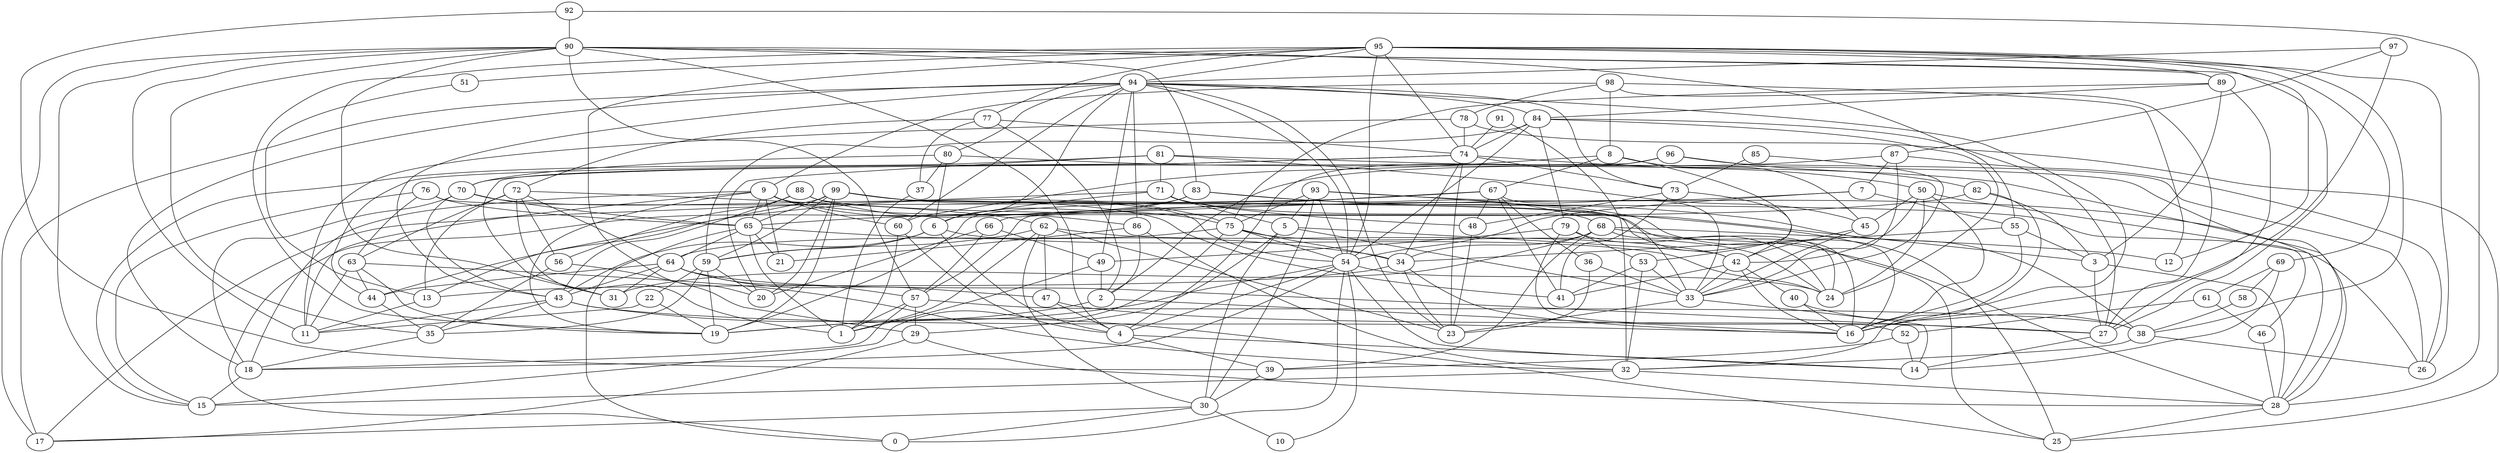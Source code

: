 digraph GG_graph {

subgraph G_graph {
edge [color = black]
"91" -> "74" [dir = none]
"80" -> "28" [dir = none]
"48" -> "23" [dir = none]
"97" -> "87" [dir = none]
"85" -> "33" [dir = none]
"22" -> "11" [dir = none]
"34" -> "16" [dir = none]
"52" -> "14" [dir = none]
"88" -> "56" [dir = none]
"83" -> "0" [dir = none]
"92" -> "28" [dir = none]
"32" -> "28" [dir = none]
"56" -> "29" [dir = none]
"79" -> "24" [dir = none]
"76" -> "63" [dir = none]
"4" -> "39" [dir = none]
"74" -> "34" [dir = none]
"74" -> "44" [dir = none]
"74" -> "50" [dir = none]
"74" -> "70" [dir = none]
"65" -> "21" [dir = none]
"7" -> "54" [dir = none]
"2" -> "19" [dir = none]
"9" -> "60" [dir = none]
"9" -> "25" [dir = none]
"93" -> "5" [dir = none]
"93" -> "26" [dir = none]
"93" -> "33" [dir = none]
"93" -> "54" [dir = none]
"54" -> "4" [dir = none]
"54" -> "10" [dir = none]
"54" -> "0" [dir = none]
"87" -> "33" [dir = none]
"94" -> "73" [dir = none]
"94" -> "86" [dir = none]
"94" -> "43" [dir = none]
"94" -> "54" [dir = none]
"57" -> "18" [dir = none]
"45" -> "42" [dir = none]
"45" -> "33" [dir = none]
"62" -> "23" [dir = none]
"75" -> "15" [dir = none]
"75" -> "24" [dir = none]
"75" -> "54" [dir = none]
"6" -> "4" [dir = none]
"33" -> "23" [dir = none]
"33" -> "14" [dir = none]
"36" -> "23" [dir = none]
"78" -> "11" [dir = none]
"63" -> "11" [dir = none]
"71" -> "17" [dir = none]
"71" -> "5" [dir = none]
"89" -> "3" [dir = none]
"89" -> "27" [dir = none]
"98" -> "8" [dir = none]
"98" -> "12" [dir = none]
"53" -> "41" [dir = none]
"53" -> "33" [dir = none]
"69" -> "61" [dir = none]
"69" -> "58" [dir = none]
"95" -> "51" [dir = none]
"95" -> "77" [dir = none]
"95" -> "12" [dir = none]
"95" -> "89" [dir = none]
"95" -> "69" [dir = none]
"95" -> "19" [dir = none]
"95" -> "74" [dir = none]
"95" -> "38" [dir = none]
"95" -> "54" [dir = none]
"81" -> "15" [dir = none]
"66" -> "49" [dir = none]
"70" -> "65" [dir = none]
"77" -> "37" [dir = none]
"59" -> "35" [dir = none]
"67" -> "33" [dir = none]
"29" -> "17" [dir = none]
"99" -> "20" [dir = none]
"99" -> "46" [dir = none]
"99" -> "54" [dir = none]
"68" -> "12" [dir = none]
"49" -> "2" [dir = none]
"42" -> "40" [dir = none]
"64" -> "31" [dir = none]
"64" -> "43" [dir = none]
"28" -> "25" [dir = none]
"72" -> "63" [dir = none]
"30" -> "0" [dir = none]
"84" -> "27" [dir = none]
"35" -> "18" [dir = none]
"90" -> "55" [dir = none]
"90" -> "11" [dir = none]
"51" -> "13" [dir = none]
"96" -> "82" [dir = none]
"96" -> "31" [dir = none]
"43" -> "35" [dir = none]
"43" -> "11" [dir = none]
"43" -> "25" [dir = none]
"47" -> "27" [dir = none]
"60" -> "1" [dir = none]
"9" -> "65" [dir = none]
"84" -> "74" [dir = none]
"93" -> "30" [dir = none]
"86" -> "2" [dir = none]
"2" -> "16" [dir = none]
"64" -> "57" [dir = none]
"89" -> "75" [dir = none]
"40" -> "16" [dir = none]
"72" -> "62" [dir = none]
"86" -> "21" [dir = none]
"34" -> "13" [dir = none]
"40" -> "38" [dir = none]
"85" -> "73" [dir = none]
"49" -> "1" [dir = none]
"62" -> "47" [dir = none]
"59" -> "22" [dir = none]
"94" -> "23" [dir = none]
"54" -> "18" [dir = none]
"50" -> "42" [dir = none]
"83" -> "38" [dir = none]
"5" -> "33" [dir = none]
"76" -> "65" [dir = none]
"78" -> "25" [dir = none]
"98" -> "78" [dir = none]
"32" -> "15" [dir = none]
"38" -> "26" [dir = none]
"94" -> "84" [dir = none]
"62" -> "42" [dir = none]
"63" -> "19" [dir = none]
"81" -> "20" [dir = none]
"54" -> "24" [dir = none]
"90" -> "27" [dir = none]
"87" -> "7" [dir = none]
"84" -> "59" [dir = none]
"36" -> "33" [dir = none]
"74" -> "23" [dir = none]
"79" -> "53" [dir = none]
"68" -> "24" [dir = none]
"50" -> "28" [dir = none]
"9" -> "86" [dir = none]
"67" -> "19" [dir = none]
"67" -> "66" [dir = none]
"6" -> "24" [dir = none]
"89" -> "84" [dir = none]
"64" -> "27" [dir = none]
"38" -> "32" [dir = none]
"6" -> "43" [dir = none]
"64" -> "44" [dir = none]
"80" -> "70" [dir = none]
"92" -> "39" [dir = none]
"50" -> "16" [dir = none]
"50" -> "24" [dir = none]
"73" -> "41" [dir = none]
"77" -> "2" [dir = none]
"72" -> "1" [dir = none]
"66" -> "57" [dir = none]
"8" -> "60" [dir = none]
"57" -> "1" [dir = none]
"68" -> "31" [dir = none]
"96" -> "4" [dir = none]
"73" -> "42" [dir = none]
"68" -> "28" [dir = none]
"94" -> "18" [dir = none]
"98" -> "9" [dir = none]
"67" -> "36" [dir = none]
"65" -> "1" [dir = none]
"79" -> "52" [dir = none]
"83" -> "68" [dir = none]
"99" -> "75" [dir = none]
"83" -> "6" [dir = none]
"93" -> "75" [dir = none]
"47" -> "4" [dir = none]
"66" -> "20" [dir = none]
"50" -> "45" [dir = none]
"62" -> "30" [dir = none]
"88" -> "43" [dir = none]
"3" -> "28" [dir = none]
"9" -> "19" [dir = none]
"94" -> "17" [dir = none]
"8" -> "67" [dir = none]
"91" -> "32" [dir = none]
"87" -> "2" [dir = none]
"81" -> "71" [dir = none]
"90" -> "17" [dir = none]
"84" -> "54" [dir = none]
"70" -> "18" [dir = none]
"94" -> "80" [dir = none]
"54" -> "14" [dir = none]
"80" -> "6" [dir = none]
"29" -> "28" [dir = none]
"82" -> "65" [dir = none]
"75" -> "34" [dir = none]
"68" -> "34" [dir = none]
"90" -> "89" [dir = none]
"65" -> "0" [dir = none]
"65" -> "64" [dir = none]
"63" -> "44" [dir = none]
"37" -> "1" [dir = none]
"76" -> "15" [dir = none]
"42" -> "41" [dir = none]
"57" -> "38" [dir = none]
"82" -> "32" [dir = none]
"55" -> "16" [dir = none]
"59" -> "20" [dir = none]
"94" -> "16" [dir = none]
"79" -> "49" [dir = none]
"92" -> "90" [dir = none]
"90" -> "83" [dir = none]
"52" -> "39" [dir = none]
"42" -> "33" [dir = none]
"62" -> "59" [dir = none]
"39" -> "30" [dir = none]
"63" -> "32" [dir = none]
"13" -> "11" [dir = none]
"94" -> "49" [dir = none]
"27" -> "14" [dir = none]
"72" -> "56" [dir = none]
"94" -> "60" [dir = none]
"75" -> "64" [dir = none]
"95" -> "26" [dir = none]
"77" -> "74" [dir = none]
"99" -> "65" [dir = none]
"22" -> "19" [dir = none]
"62" -> "1" [dir = none]
"44" -> "35" [dir = none]
"60" -> "4" [dir = none]
"70" -> "41" [dir = none]
"59" -> "19" [dir = none]
"81" -> "28" [dir = none]
"53" -> "32" [dir = none]
"42" -> "16" [dir = none]
"96" -> "26" [dir = none]
"86" -> "32" [dir = none]
"90" -> "57" [dir = none]
"90" -> "15" [dir = none]
"9" -> "18" [dir = none]
"98" -> "27" [dir = none]
"3" -> "27" [dir = none]
"94" -> "6" [dir = none]
"74" -> "73" [dir = none]
"99" -> "19" [dir = none]
"78" -> "74" [dir = none]
"9" -> "21" [dir = none]
"71" -> "16" [dir = none]
"99" -> "59" [dir = none]
"72" -> "64" [dir = none]
"57" -> "29" [dir = none]
"65" -> "34" [dir = none]
"5" -> "42" [dir = none]
"95" -> "20" [dir = none]
"5" -> "29" [dir = none]
"18" -> "15" [dir = none]
"30" -> "10" [dir = none]
"6" -> "59" [dir = none]
"8" -> "45" [dir = none]
"64" -> "47" [dir = none]
"99" -> "13" [dir = none]
"95" -> "94" [dir = none]
"4" -> "14" [dir = none]
"99" -> "16" [dir = none]
"34" -> "23" [dir = none]
"68" -> "39" [dir = none]
"71" -> "48" [dir = none]
"8" -> "53" [dir = none]
"90" -> "35" [dir = none]
"71" -> "6" [dir = none]
"88" -> "75" [dir = none]
"55" -> "34" [dir = none]
"72" -> "13" [dir = none]
"54" -> "19" [dir = none]
"56" -> "35" [dir = none]
"69" -> "14" [dir = none]
"97" -> "16" [dir = none]
"9" -> "11" [dir = none]
"58" -> "38" [dir = none]
"87" -> "26" [dir = none]
"46" -> "28" [dir = none]
"55" -> "3" [dir = none]
"67" -> "48" [dir = none]
"67" -> "41" [dir = none]
"97" -> "94" [dir = none]
"7" -> "55" [dir = none]
"43" -> "16" [dir = none]
"61" -> "52" [dir = none]
"5" -> "30" [dir = none]
"90" -> "31" [dir = none]
"80" -> "37" [dir = none]
"82" -> "3" [dir = none]
"30" -> "17" [dir = none]
"61" -> "46" [dir = none]
"76" -> "25" [dir = none]
"81" -> "45" [dir = none]
"90" -> "4" [dir = none]
"84" -> "24" [dir = none]
"73" -> "48" [dir = none]
"7" -> "57" [dir = none]
"88" -> "3" [dir = none]
"70" -> "43" [dir = none]
"77" -> "72" [dir = none]
"67" -> "44" [dir = none]
"84" -> "79" [dir = none]
}

}
